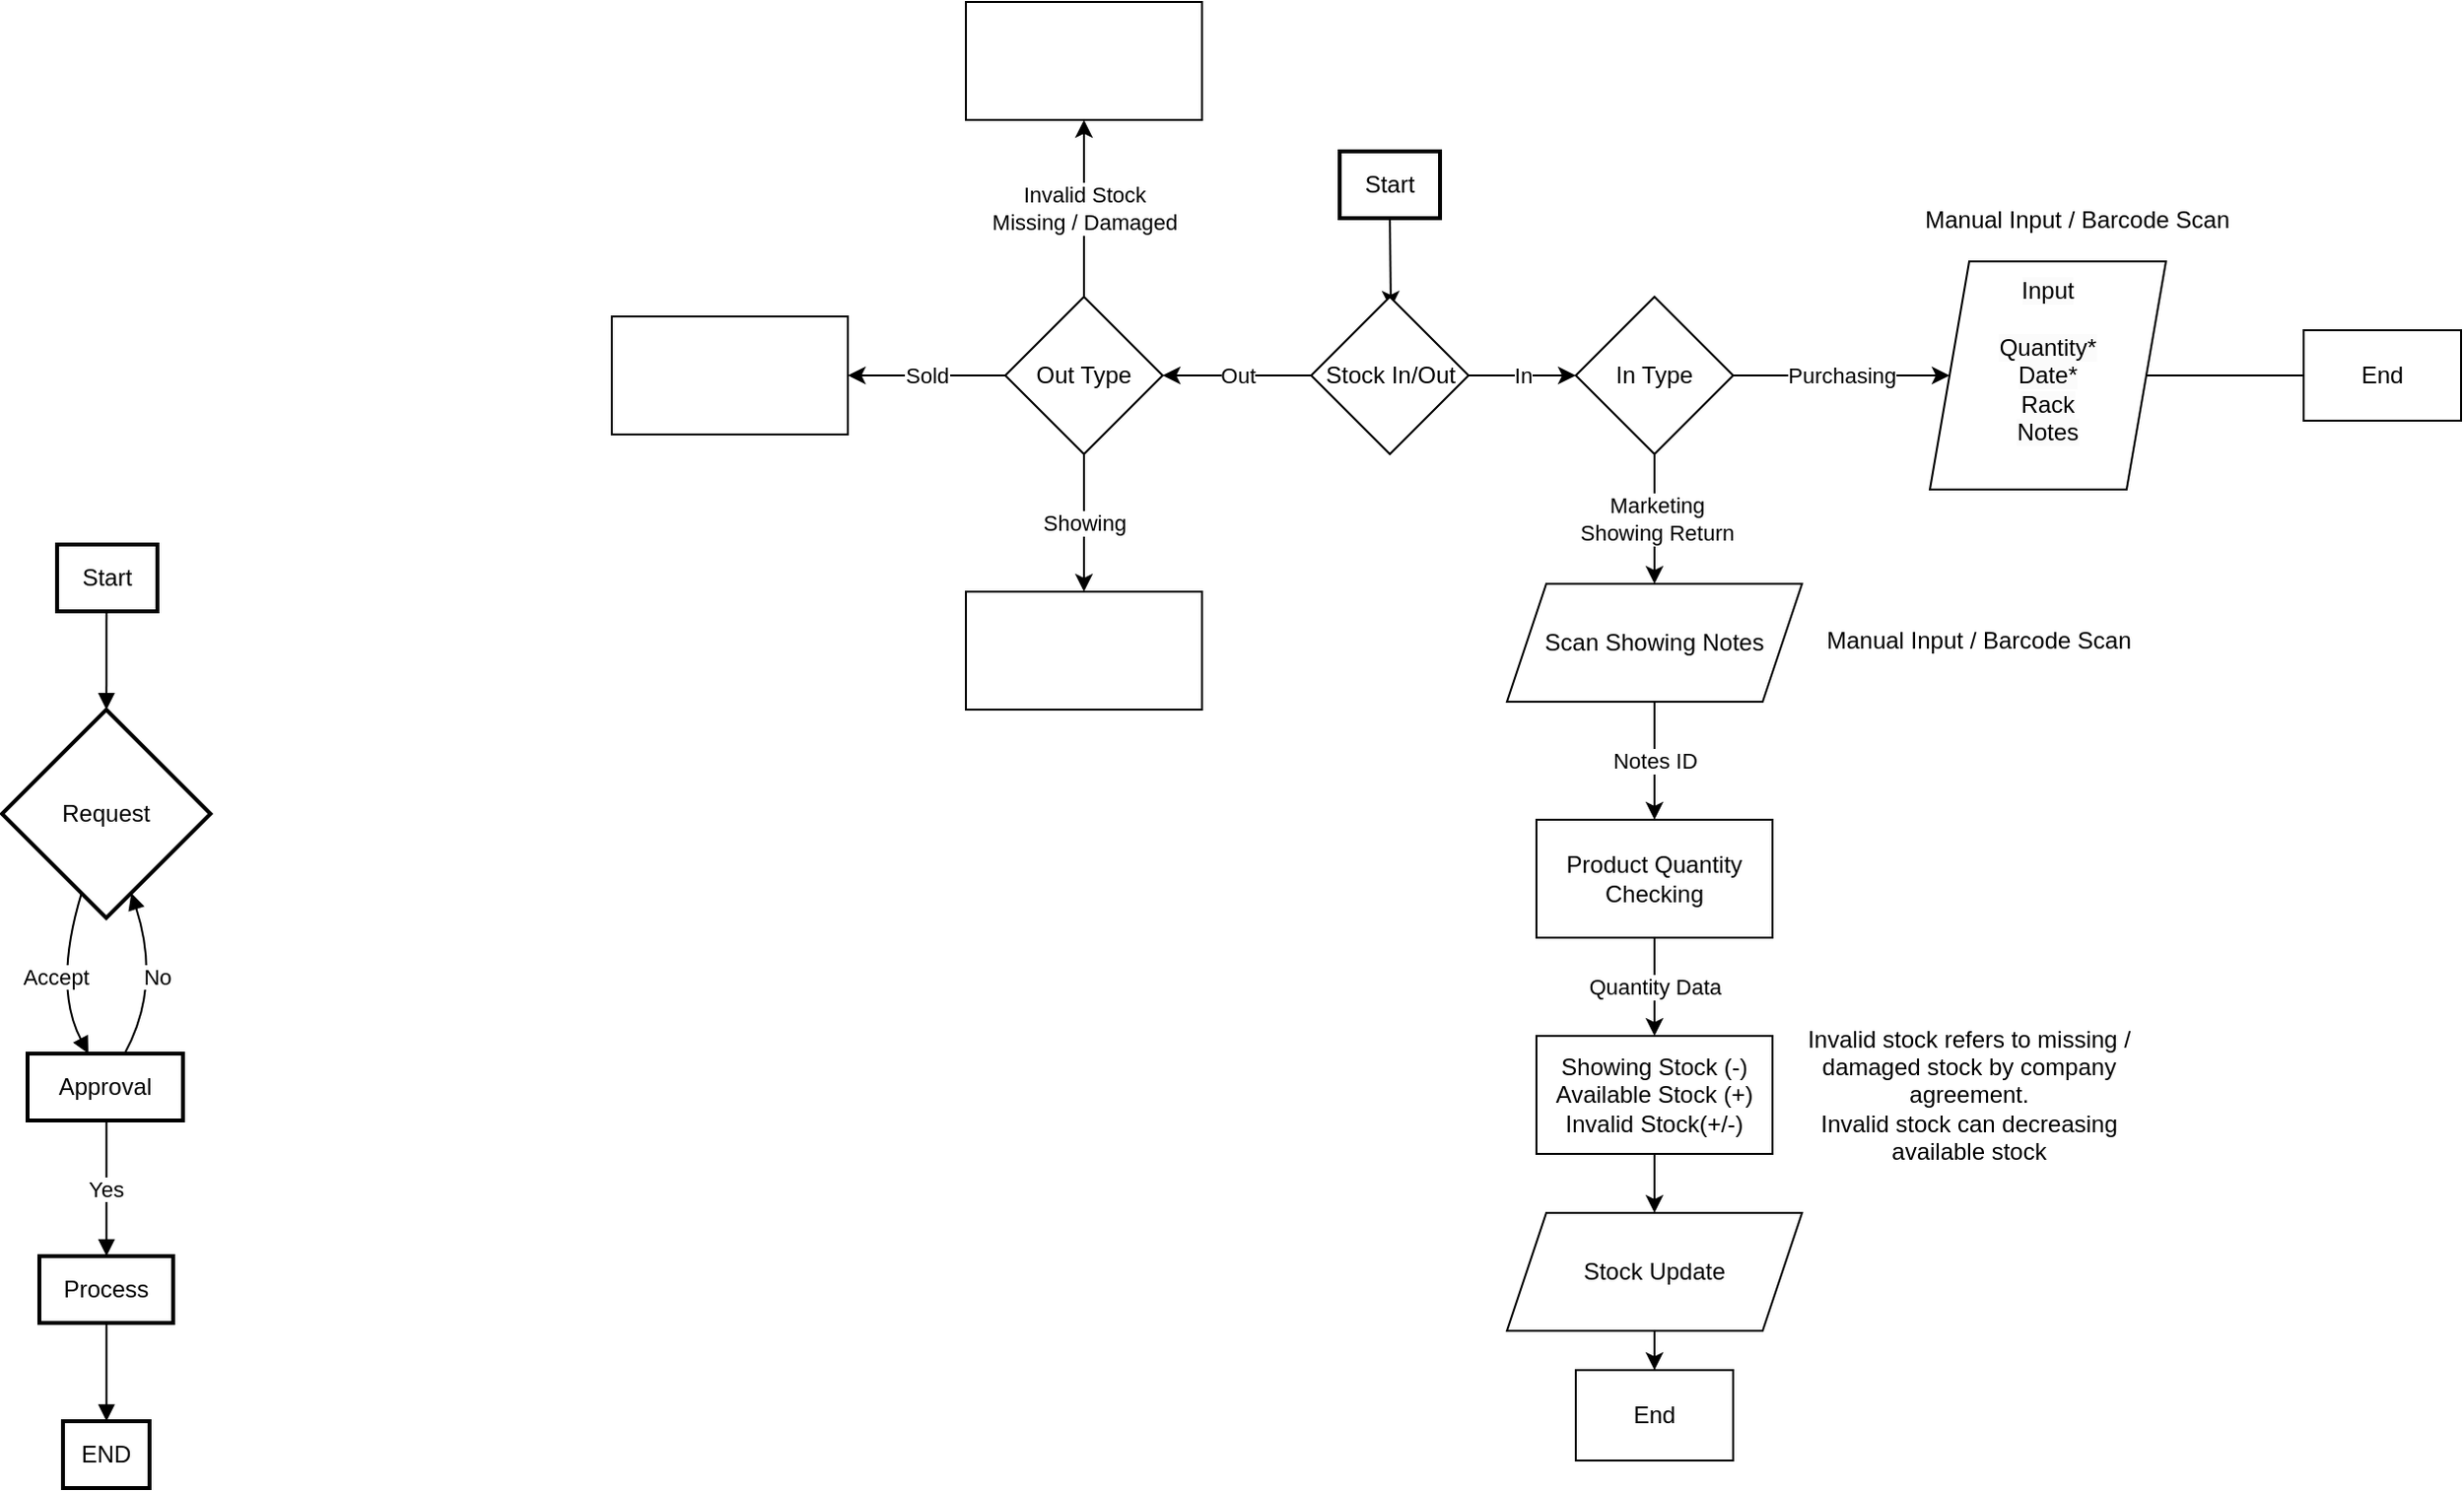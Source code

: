 <mxfile version="23.1.6" type="github">
  <diagram name="Page-1" id="Dgui2ewjFFd2ueu6BchI">
    <mxGraphModel dx="2537" dy="1968" grid="1" gridSize="10" guides="1" tooltips="1" connect="1" arrows="1" fold="1" page="1" pageScale="1" pageWidth="850" pageHeight="1100" math="0" shadow="0">
      <root>
        <mxCell id="0" />
        <mxCell id="1" parent="0" />
        <mxCell id="2" value="Start" style="whiteSpace=wrap;strokeWidth=2;" parent="1" vertex="1">
          <mxGeometry x="-332" y="130" width="51" height="34" as="geometry" />
        </mxCell>
        <mxCell id="3" value="Request" style="rhombus;strokeWidth=2;whiteSpace=wrap;" parent="1" vertex="1">
          <mxGeometry x="-360" y="214" width="106" height="106" as="geometry" />
        </mxCell>
        <mxCell id="4" value="Approval" style="whiteSpace=wrap;strokeWidth=2;" parent="1" vertex="1">
          <mxGeometry x="-347" y="389" width="79" height="34" as="geometry" />
        </mxCell>
        <mxCell id="5" value="Process" style="whiteSpace=wrap;strokeWidth=2;" parent="1" vertex="1">
          <mxGeometry x="-341" y="492" width="68" height="34" as="geometry" />
        </mxCell>
        <mxCell id="6" value="END" style="whiteSpace=wrap;strokeWidth=2;" parent="1" vertex="1">
          <mxGeometry x="-329" y="576" width="44" height="34" as="geometry" />
        </mxCell>
        <mxCell id="7" value="" style="curved=1;startArrow=none;endArrow=block;exitX=0.493;exitY=1;entryX=0.501;entryY=0;" parent="1" source="2" target="3" edge="1">
          <mxGeometry relative="1" as="geometry">
            <Array as="points" />
          </mxGeometry>
        </mxCell>
        <mxCell id="8" value="Accept" style="curved=1;startArrow=none;endArrow=block;exitX=0.344;exitY=1.002;entryX=0.393;entryY=0.007;" parent="1" source="3" target="4" edge="1">
          <mxGeometry relative="1" as="geometry">
            <Array as="points">
              <mxPoint x="-334" y="355" />
            </Array>
          </mxGeometry>
        </mxCell>
        <mxCell id="9" value="Yes" style="curved=1;startArrow=none;endArrow=block;exitX=0.508;exitY=1.007;entryX=0.502;entryY=0.007;" parent="1" source="4" target="5" edge="1">
          <mxGeometry relative="1" as="geometry">
            <Array as="points" />
          </mxGeometry>
        </mxCell>
        <mxCell id="10" value="No" style="curved=1;startArrow=none;endArrow=block;exitX=0.623;exitY=0.007;entryX=0.659;entryY=1.002;" parent="1" source="4" target="3" edge="1">
          <mxGeometry relative="1" as="geometry">
            <Array as="points">
              <mxPoint x="-279" y="355" />
            </Array>
          </mxGeometry>
        </mxCell>
        <mxCell id="11" value="" style="curved=1;startArrow=none;endArrow=block;exitX=0.502;exitY=1.007;entryX=0.503;entryY=0.007;" parent="1" source="5" target="6" edge="1">
          <mxGeometry relative="1" as="geometry">
            <Array as="points" />
          </mxGeometry>
        </mxCell>
        <mxCell id="I8S5nlit5bZTagVKDZSx-11" value="Start" style="whiteSpace=wrap;strokeWidth=2;" vertex="1" parent="1">
          <mxGeometry x="320" y="-70" width="51" height="34" as="geometry" />
        </mxCell>
        <mxCell id="I8S5nlit5bZTagVKDZSx-12" value="" style="endArrow=classic;html=1;rounded=0;exitX=0.5;exitY=1;exitDx=0;exitDy=0;" edge="1" parent="1" source="I8S5nlit5bZTagVKDZSx-11">
          <mxGeometry width="50" height="50" relative="1" as="geometry">
            <mxPoint x="320" y="80" as="sourcePoint" />
            <mxPoint x="346" y="10" as="targetPoint" />
          </mxGeometry>
        </mxCell>
        <mxCell id="I8S5nlit5bZTagVKDZSx-45" value="Out" style="edgeStyle=orthogonalEdgeStyle;rounded=0;orthogonalLoop=1;jettySize=auto;html=1;" edge="1" parent="1" source="I8S5nlit5bZTagVKDZSx-14" target="I8S5nlit5bZTagVKDZSx-44">
          <mxGeometry relative="1" as="geometry" />
        </mxCell>
        <mxCell id="I8S5nlit5bZTagVKDZSx-14" value="Stock In/Out" style="rhombus;whiteSpace=wrap;html=1;" vertex="1" parent="1">
          <mxGeometry x="305.5" y="4" width="80" height="80" as="geometry" />
        </mxCell>
        <mxCell id="I8S5nlit5bZTagVKDZSx-15" value="In" style="endArrow=classic;html=1;rounded=0;exitX=1;exitY=0.5;exitDx=0;exitDy=0;" edge="1" parent="1" source="I8S5nlit5bZTagVKDZSx-14">
          <mxGeometry width="50" height="50" relative="1" as="geometry">
            <mxPoint x="480" y="70" as="sourcePoint" />
            <mxPoint x="440" y="44" as="targetPoint" />
          </mxGeometry>
        </mxCell>
        <mxCell id="I8S5nlit5bZTagVKDZSx-21" value="Marketing &lt;br&gt;Showing Return" style="edgeStyle=orthogonalEdgeStyle;rounded=0;orthogonalLoop=1;jettySize=auto;html=1;" edge="1" parent="1" source="I8S5nlit5bZTagVKDZSx-17">
          <mxGeometry relative="1" as="geometry">
            <mxPoint x="480" y="150" as="targetPoint" />
          </mxGeometry>
        </mxCell>
        <mxCell id="I8S5nlit5bZTagVKDZSx-23" value="Purchasing" style="edgeStyle=orthogonalEdgeStyle;rounded=0;orthogonalLoop=1;jettySize=auto;html=1;entryX=0;entryY=0.5;entryDx=0;entryDy=0;" edge="1" parent="1" source="I8S5nlit5bZTagVKDZSx-17" target="I8S5nlit5bZTagVKDZSx-52">
          <mxGeometry relative="1" as="geometry">
            <mxPoint x="630" y="44" as="targetPoint" />
          </mxGeometry>
        </mxCell>
        <mxCell id="I8S5nlit5bZTagVKDZSx-17" value="In Type" style="rhombus;whiteSpace=wrap;html=1;" vertex="1" parent="1">
          <mxGeometry x="440" y="4" width="80" height="80" as="geometry" />
        </mxCell>
        <mxCell id="I8S5nlit5bZTagVKDZSx-30" value="" style="edgeStyle=orthogonalEdgeStyle;rounded=0;orthogonalLoop=1;jettySize=auto;html=1;exitX=1;exitY=0.5;exitDx=0;exitDy=0;" edge="1" parent="1" source="I8S5nlit5bZTagVKDZSx-52">
          <mxGeometry relative="1" as="geometry">
            <mxPoint x="750" y="44" as="sourcePoint" />
            <mxPoint x="830" y="44.0" as="targetPoint" />
          </mxGeometry>
        </mxCell>
        <mxCell id="I8S5nlit5bZTagVKDZSx-31" value="End" style="rounded=0;whiteSpace=wrap;html=1;" vertex="1" parent="1">
          <mxGeometry x="810" y="21" width="80" height="46" as="geometry" />
        </mxCell>
        <mxCell id="I8S5nlit5bZTagVKDZSx-34" value="Notes ID" style="edgeStyle=orthogonalEdgeStyle;rounded=0;orthogonalLoop=1;jettySize=auto;html=1;" edge="1" parent="1" source="I8S5nlit5bZTagVKDZSx-32" target="I8S5nlit5bZTagVKDZSx-33">
          <mxGeometry relative="1" as="geometry" />
        </mxCell>
        <mxCell id="I8S5nlit5bZTagVKDZSx-32" value="Scan Showing Notes" style="shape=parallelogram;perimeter=parallelogramPerimeter;whiteSpace=wrap;html=1;fixedSize=1;" vertex="1" parent="1">
          <mxGeometry x="405" y="150" width="150" height="60" as="geometry" />
        </mxCell>
        <mxCell id="I8S5nlit5bZTagVKDZSx-37" value="Quantity Data" style="edgeStyle=orthogonalEdgeStyle;rounded=0;orthogonalLoop=1;jettySize=auto;html=1;" edge="1" parent="1" source="I8S5nlit5bZTagVKDZSx-33" target="I8S5nlit5bZTagVKDZSx-36">
          <mxGeometry relative="1" as="geometry" />
        </mxCell>
        <mxCell id="I8S5nlit5bZTagVKDZSx-33" value="Product Quantity Checking" style="whiteSpace=wrap;html=1;" vertex="1" parent="1">
          <mxGeometry x="420" y="270" width="120" height="60" as="geometry" />
        </mxCell>
        <mxCell id="I8S5nlit5bZTagVKDZSx-41" value="" style="edgeStyle=orthogonalEdgeStyle;rounded=0;orthogonalLoop=1;jettySize=auto;html=1;" edge="1" parent="1" source="I8S5nlit5bZTagVKDZSx-36" target="I8S5nlit5bZTagVKDZSx-40">
          <mxGeometry relative="1" as="geometry" />
        </mxCell>
        <mxCell id="I8S5nlit5bZTagVKDZSx-36" value="Showing Stock (-)&lt;br&gt;Available Stock (+)&lt;br&gt;Invalid Stock(+/-)" style="whiteSpace=wrap;html=1;" vertex="1" parent="1">
          <mxGeometry x="420" y="380" width="120" height="60" as="geometry" />
        </mxCell>
        <mxCell id="I8S5nlit5bZTagVKDZSx-43" value="" style="edgeStyle=orthogonalEdgeStyle;rounded=0;orthogonalLoop=1;jettySize=auto;html=1;" edge="1" parent="1" source="I8S5nlit5bZTagVKDZSx-40" target="I8S5nlit5bZTagVKDZSx-42">
          <mxGeometry relative="1" as="geometry" />
        </mxCell>
        <mxCell id="I8S5nlit5bZTagVKDZSx-40" value="Stock Update" style="shape=parallelogram;perimeter=parallelogramPerimeter;whiteSpace=wrap;html=1;fixedSize=1;" vertex="1" parent="1">
          <mxGeometry x="405" y="470" width="150" height="60" as="geometry" />
        </mxCell>
        <mxCell id="I8S5nlit5bZTagVKDZSx-42" value="End" style="rounded=0;whiteSpace=wrap;html=1;" vertex="1" parent="1">
          <mxGeometry x="440" y="550" width="80" height="46" as="geometry" />
        </mxCell>
        <mxCell id="I8S5nlit5bZTagVKDZSx-47" value="Showing" style="edgeStyle=orthogonalEdgeStyle;rounded=0;orthogonalLoop=1;jettySize=auto;html=1;" edge="1" parent="1" source="I8S5nlit5bZTagVKDZSx-44" target="I8S5nlit5bZTagVKDZSx-46">
          <mxGeometry relative="1" as="geometry" />
        </mxCell>
        <mxCell id="I8S5nlit5bZTagVKDZSx-49" value="Sold" style="edgeStyle=orthogonalEdgeStyle;rounded=0;orthogonalLoop=1;jettySize=auto;html=1;" edge="1" parent="1" source="I8S5nlit5bZTagVKDZSx-44" target="I8S5nlit5bZTagVKDZSx-48">
          <mxGeometry relative="1" as="geometry" />
        </mxCell>
        <mxCell id="I8S5nlit5bZTagVKDZSx-51" value="Invalid Stock&lt;br&gt;Missing / Damaged" style="edgeStyle=orthogonalEdgeStyle;rounded=0;orthogonalLoop=1;jettySize=auto;html=1;" edge="1" parent="1" source="I8S5nlit5bZTagVKDZSx-44" target="I8S5nlit5bZTagVKDZSx-50">
          <mxGeometry relative="1" as="geometry" />
        </mxCell>
        <mxCell id="I8S5nlit5bZTagVKDZSx-44" value="Out Type" style="rhombus;whiteSpace=wrap;html=1;" vertex="1" parent="1">
          <mxGeometry x="150" y="4" width="80" height="80" as="geometry" />
        </mxCell>
        <mxCell id="I8S5nlit5bZTagVKDZSx-46" value="" style="rounded=0;whiteSpace=wrap;html=1;" vertex="1" parent="1">
          <mxGeometry x="130" y="154" width="120" height="60" as="geometry" />
        </mxCell>
        <mxCell id="I8S5nlit5bZTagVKDZSx-48" value="" style="whiteSpace=wrap;html=1;" vertex="1" parent="1">
          <mxGeometry x="-50" y="14" width="120" height="60" as="geometry" />
        </mxCell>
        <mxCell id="I8S5nlit5bZTagVKDZSx-50" value="" style="whiteSpace=wrap;html=1;" vertex="1" parent="1">
          <mxGeometry x="130" y="-146" width="120" height="60" as="geometry" />
        </mxCell>
        <mxCell id="I8S5nlit5bZTagVKDZSx-52" value="&#xa;&lt;span style=&quot;color: rgb(0, 0, 0); font-family: Helvetica; font-size: 12px; font-style: normal; font-variant-ligatures: normal; font-variant-caps: normal; font-weight: 400; letter-spacing: normal; orphans: 2; text-align: center; text-indent: 0px; text-transform: none; widows: 2; word-spacing: 0px; -webkit-text-stroke-width: 0px; background-color: rgb(251, 251, 251); text-decoration-thickness: initial; text-decoration-style: initial; text-decoration-color: initial; float: none; display: inline !important;&quot;&gt;Input&lt;/span&gt;&lt;br style=&quot;border-color: var(--border-color); color: rgb(0, 0, 0); font-family: Helvetica; font-size: 12px; font-style: normal; font-variant-ligatures: normal; font-variant-caps: normal; font-weight: 400; letter-spacing: normal; orphans: 2; text-align: center; text-indent: 0px; text-transform: none; widows: 2; word-spacing: 0px; -webkit-text-stroke-width: 0px; background-color: rgb(251, 251, 251); text-decoration-thickness: initial; text-decoration-style: initial; text-decoration-color: initial;&quot;&gt;&lt;br style=&quot;border-color: var(--border-color); color: rgb(0, 0, 0); font-family: Helvetica; font-size: 12px; font-style: normal; font-variant-ligatures: normal; font-variant-caps: normal; font-weight: 400; letter-spacing: normal; orphans: 2; text-align: center; text-indent: 0px; text-transform: none; widows: 2; word-spacing: 0px; -webkit-text-stroke-width: 0px; background-color: rgb(251, 251, 251); text-decoration-thickness: initial; text-decoration-style: initial; text-decoration-color: initial;&quot;&gt;&lt;span style=&quot;color: rgb(0, 0, 0); font-family: Helvetica; font-size: 12px; font-style: normal; font-variant-ligatures: normal; font-variant-caps: normal; font-weight: 400; letter-spacing: normal; orphans: 2; text-align: center; text-indent: 0px; text-transform: none; widows: 2; word-spacing: 0px; -webkit-text-stroke-width: 0px; background-color: rgb(251, 251, 251); text-decoration-thickness: initial; text-decoration-style: initial; text-decoration-color: initial; float: none; display: inline !important;&quot;&gt;Quantity*&lt;/span&gt;&lt;br style=&quot;border-color: var(--border-color); color: rgb(0, 0, 0); font-family: Helvetica; font-size: 12px; font-style: normal; font-variant-ligatures: normal; font-variant-caps: normal; font-weight: 400; letter-spacing: normal; orphans: 2; text-align: center; text-indent: 0px; text-transform: none; widows: 2; word-spacing: 0px; -webkit-text-stroke-width: 0px; background-color: rgb(251, 251, 251); text-decoration-thickness: initial; text-decoration-style: initial; text-decoration-color: initial;&quot;&gt;&lt;span style=&quot;color: rgb(0, 0, 0); font-family: Helvetica; font-size: 12px; font-style: normal; font-variant-ligatures: normal; font-variant-caps: normal; font-weight: 400; letter-spacing: normal; orphans: 2; text-align: center; text-indent: 0px; text-transform: none; widows: 2; word-spacing: 0px; -webkit-text-stroke-width: 0px; background-color: rgb(251, 251, 251); text-decoration-thickness: initial; text-decoration-style: initial; text-decoration-color: initial; float: none; display: inline !important;&quot;&gt;Date*&lt;/span&gt;&lt;br style=&quot;border-color: var(--border-color); color: rgb(0, 0, 0); font-family: Helvetica; font-size: 12px; font-style: normal; font-variant-ligatures: normal; font-variant-caps: normal; font-weight: 400; letter-spacing: normal; orphans: 2; text-align: center; text-indent: 0px; text-transform: none; widows: 2; word-spacing: 0px; -webkit-text-stroke-width: 0px; background-color: rgb(251, 251, 251); text-decoration-thickness: initial; text-decoration-style: initial; text-decoration-color: initial;&quot;&gt;&lt;span style=&quot;color: rgb(0, 0, 0); font-family: Helvetica; font-size: 12px; font-style: normal; font-variant-ligatures: normal; font-variant-caps: normal; font-weight: 400; letter-spacing: normal; orphans: 2; text-align: center; text-indent: 0px; text-transform: none; widows: 2; word-spacing: 0px; -webkit-text-stroke-width: 0px; background-color: rgb(251, 251, 251); text-decoration-thickness: initial; text-decoration-style: initial; text-decoration-color: initial; float: none; display: inline !important;&quot;&gt;Rack&lt;/span&gt;&lt;br style=&quot;border-color: var(--border-color); color: rgb(0, 0, 0); font-family: Helvetica; font-size: 12px; font-style: normal; font-variant-ligatures: normal; font-variant-caps: normal; font-weight: 400; letter-spacing: normal; orphans: 2; text-align: center; text-indent: 0px; text-transform: none; widows: 2; word-spacing: 0px; -webkit-text-stroke-width: 0px; background-color: rgb(251, 251, 251); text-decoration-thickness: initial; text-decoration-style: initial; text-decoration-color: initial;&quot;&gt;&lt;span style=&quot;color: rgb(0, 0, 0); font-family: Helvetica; font-size: 12px; font-style: normal; font-variant-ligatures: normal; font-variant-caps: normal; font-weight: 400; letter-spacing: normal; orphans: 2; text-align: center; text-indent: 0px; text-transform: none; widows: 2; word-spacing: 0px; -webkit-text-stroke-width: 0px; background-color: rgb(251, 251, 251); text-decoration-thickness: initial; text-decoration-style: initial; text-decoration-color: initial; float: none; display: inline !important;&quot;&gt;Notes&lt;/span&gt;&#xa;&#xa;" style="shape=parallelogram;perimeter=parallelogramPerimeter;whiteSpace=wrap;html=1;fixedSize=1;" vertex="1" parent="1">
          <mxGeometry x="620" y="-14" width="120" height="116" as="geometry" />
        </mxCell>
        <mxCell id="I8S5nlit5bZTagVKDZSx-53" value="Manual Input / Barcode Scan" style="text;html=1;align=center;verticalAlign=middle;whiteSpace=wrap;rounded=0;" vertex="1" parent="1">
          <mxGeometry x="610" y="-50" width="170" height="30" as="geometry" />
        </mxCell>
        <mxCell id="I8S5nlit5bZTagVKDZSx-54" value="Invalid stock refers to missing / damaged stock by company agreement.&lt;br&gt;Invalid stock can decreasing available stock" style="text;html=1;align=center;verticalAlign=middle;whiteSpace=wrap;rounded=0;" vertex="1" parent="1">
          <mxGeometry x="555" y="356.5" width="170" height="107" as="geometry" />
        </mxCell>
        <mxCell id="I8S5nlit5bZTagVKDZSx-55" value="Manual Input / Barcode Scan" style="text;html=1;align=center;verticalAlign=middle;whiteSpace=wrap;rounded=0;" vertex="1" parent="1">
          <mxGeometry x="560" y="164" width="170" height="30" as="geometry" />
        </mxCell>
      </root>
    </mxGraphModel>
  </diagram>
</mxfile>
